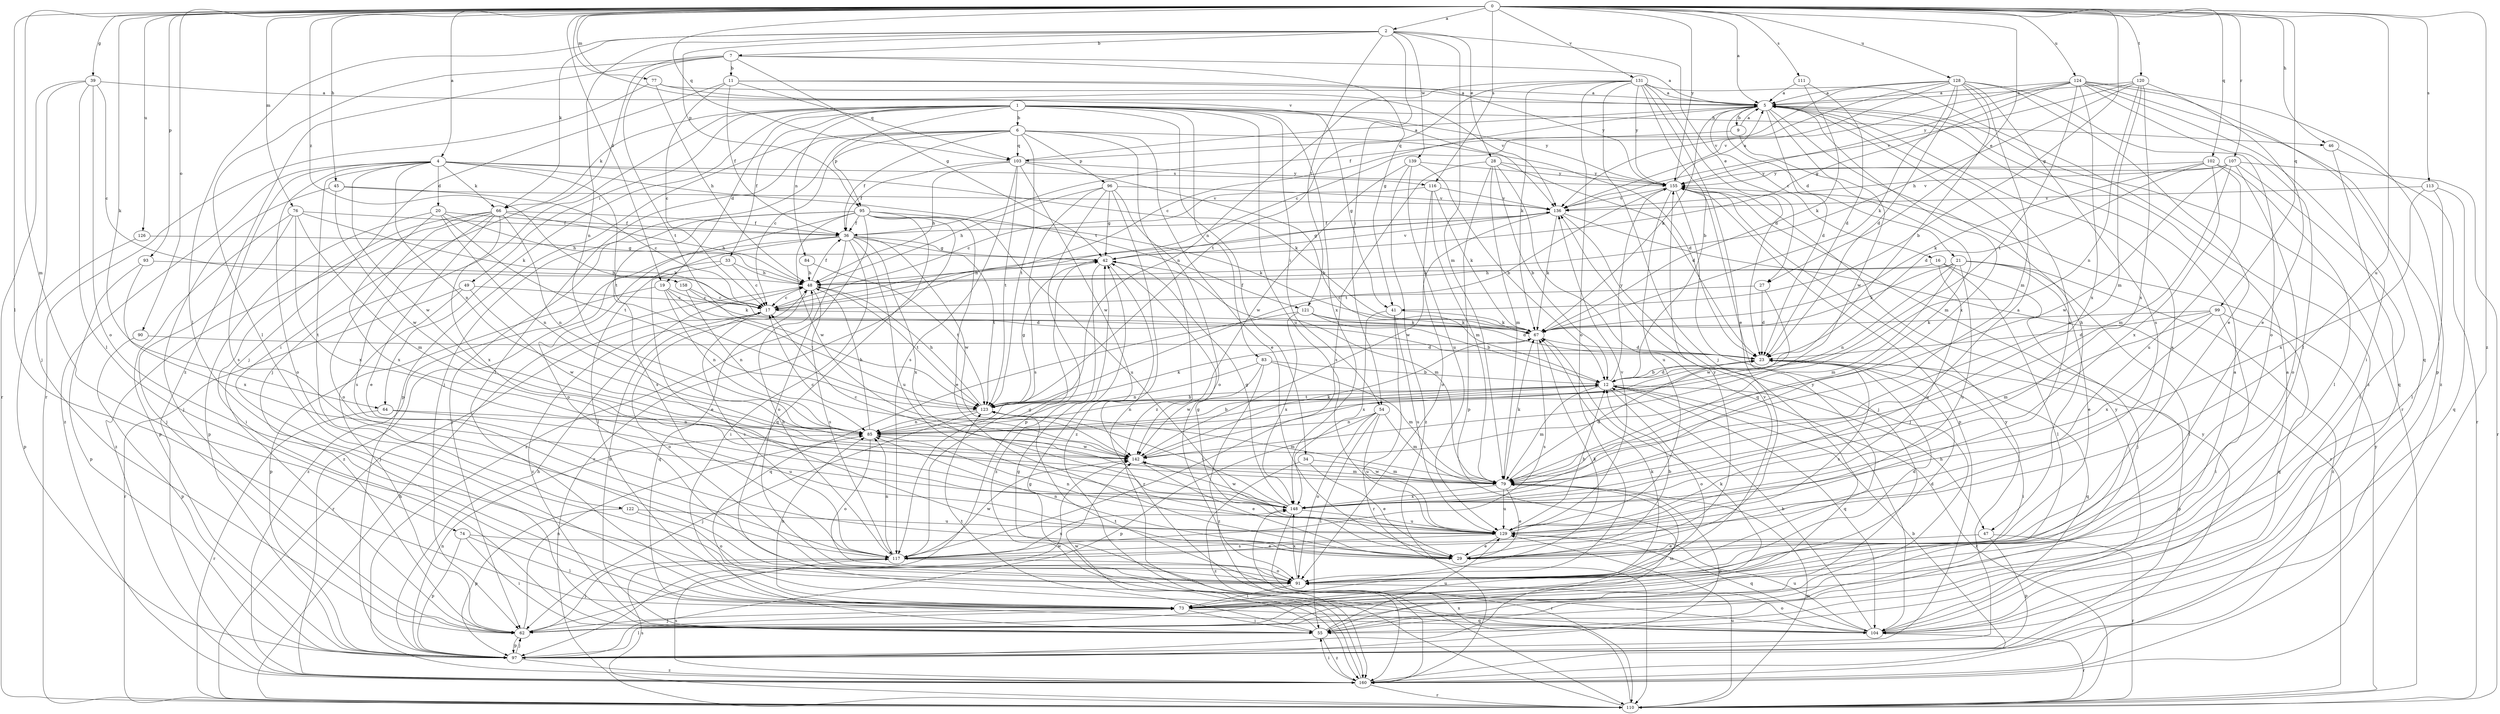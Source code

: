 strict digraph  {
0;
1;
2;
4;
5;
6;
7;
9;
11;
12;
16;
17;
19;
20;
21;
23;
27;
28;
29;
33;
34;
36;
39;
41;
42;
45;
46;
47;
48;
49;
54;
55;
62;
64;
66;
67;
73;
74;
76;
77;
79;
83;
84;
85;
90;
91;
93;
95;
96;
97;
99;
102;
103;
104;
107;
110;
111;
113;
116;
117;
120;
121;
122;
123;
124;
126;
128;
129;
131;
136;
139;
142;
148;
155;
158;
160;
0 -> 2  [label=a];
0 -> 4  [label=a];
0 -> 5  [label=a];
0 -> 19  [label=d];
0 -> 27  [label=e];
0 -> 39  [label=g];
0 -> 41  [label=g];
0 -> 45  [label=h];
0 -> 46  [label=h];
0 -> 64  [label=k];
0 -> 73  [label=l];
0 -> 74  [label=m];
0 -> 76  [label=m];
0 -> 77  [label=m];
0 -> 90  [label=o];
0 -> 93  [label=p];
0 -> 99  [label=q];
0 -> 102  [label=q];
0 -> 103  [label=q];
0 -> 107  [label=r];
0 -> 111  [label=s];
0 -> 113  [label=s];
0 -> 116  [label=s];
0 -> 120  [label=t];
0 -> 124  [label=u];
0 -> 126  [label=u];
0 -> 128  [label=u];
0 -> 129  [label=u];
0 -> 131  [label=v];
0 -> 136  [label=v];
0 -> 155  [label=y];
0 -> 158  [label=z];
0 -> 160  [label=z];
1 -> 6  [label=b];
1 -> 19  [label=d];
1 -> 33  [label=f];
1 -> 34  [label=f];
1 -> 41  [label=g];
1 -> 46  [label=h];
1 -> 49  [label=i];
1 -> 54  [label=i];
1 -> 62  [label=j];
1 -> 64  [label=k];
1 -> 66  [label=k];
1 -> 83  [label=n];
1 -> 84  [label=n];
1 -> 95  [label=p];
1 -> 129  [label=u];
1 -> 148  [label=x];
1 -> 155  [label=y];
2 -> 7  [label=b];
2 -> 27  [label=e];
2 -> 28  [label=e];
2 -> 54  [label=i];
2 -> 66  [label=k];
2 -> 73  [label=l];
2 -> 79  [label=m];
2 -> 85  [label=n];
2 -> 95  [label=p];
2 -> 121  [label=t];
2 -> 139  [label=w];
4 -> 20  [label=d];
4 -> 66  [label=k];
4 -> 67  [label=k];
4 -> 85  [label=n];
4 -> 91  [label=o];
4 -> 116  [label=s];
4 -> 117  [label=s];
4 -> 121  [label=t];
4 -> 122  [label=t];
4 -> 123  [label=t];
4 -> 142  [label=w];
4 -> 160  [label=z];
5 -> 9  [label=b];
5 -> 16  [label=c];
5 -> 17  [label=c];
5 -> 21  [label=d];
5 -> 23  [label=d];
5 -> 47  [label=h];
5 -> 67  [label=k];
5 -> 110  [label=r];
5 -> 142  [label=w];
5 -> 148  [label=x];
6 -> 17  [label=c];
6 -> 23  [label=d];
6 -> 29  [label=e];
6 -> 36  [label=f];
6 -> 62  [label=j];
6 -> 73  [label=l];
6 -> 96  [label=p];
6 -> 97  [label=p];
6 -> 103  [label=q];
6 -> 123  [label=t];
6 -> 160  [label=z];
7 -> 5  [label=a];
7 -> 11  [label=b];
7 -> 41  [label=g];
7 -> 42  [label=g];
7 -> 55  [label=i];
7 -> 73  [label=l];
7 -> 123  [label=t];
7 -> 160  [label=z];
9 -> 5  [label=a];
9 -> 79  [label=m];
9 -> 103  [label=q];
11 -> 5  [label=a];
11 -> 17  [label=c];
11 -> 36  [label=f];
11 -> 62  [label=j];
11 -> 103  [label=q];
11 -> 155  [label=y];
12 -> 23  [label=d];
12 -> 47  [label=h];
12 -> 79  [label=m];
12 -> 85  [label=n];
12 -> 91  [label=o];
12 -> 104  [label=q];
12 -> 110  [label=r];
12 -> 123  [label=t];
12 -> 155  [label=y];
16 -> 48  [label=h];
16 -> 62  [label=j];
16 -> 73  [label=l];
16 -> 129  [label=u];
17 -> 67  [label=k];
17 -> 91  [label=o];
17 -> 110  [label=r];
17 -> 117  [label=s];
17 -> 136  [label=v];
19 -> 17  [label=c];
19 -> 23  [label=d];
19 -> 85  [label=n];
19 -> 97  [label=p];
19 -> 123  [label=t];
20 -> 36  [label=f];
20 -> 48  [label=h];
20 -> 85  [label=n];
20 -> 97  [label=p];
20 -> 123  [label=t];
20 -> 148  [label=x];
21 -> 29  [label=e];
21 -> 48  [label=h];
21 -> 67  [label=k];
21 -> 73  [label=l];
21 -> 79  [label=m];
21 -> 85  [label=n];
21 -> 129  [label=u];
21 -> 160  [label=z];
23 -> 12  [label=b];
23 -> 55  [label=i];
23 -> 97  [label=p];
23 -> 104  [label=q];
23 -> 117  [label=s];
27 -> 17  [label=c];
27 -> 23  [label=d];
27 -> 142  [label=w];
28 -> 12  [label=b];
28 -> 23  [label=d];
28 -> 79  [label=m];
28 -> 97  [label=p];
28 -> 104  [label=q];
28 -> 117  [label=s];
28 -> 155  [label=y];
29 -> 12  [label=b];
29 -> 42  [label=g];
29 -> 85  [label=n];
29 -> 155  [label=y];
33 -> 17  [label=c];
33 -> 29  [label=e];
33 -> 48  [label=h];
33 -> 160  [label=z];
34 -> 29  [label=e];
34 -> 79  [label=m];
34 -> 160  [label=z];
36 -> 42  [label=g];
36 -> 55  [label=i];
36 -> 73  [label=l];
36 -> 91  [label=o];
36 -> 123  [label=t];
36 -> 129  [label=u];
36 -> 142  [label=w];
36 -> 148  [label=x];
36 -> 160  [label=z];
39 -> 5  [label=a];
39 -> 17  [label=c];
39 -> 62  [label=j];
39 -> 73  [label=l];
39 -> 91  [label=o];
39 -> 110  [label=r];
41 -> 67  [label=k];
41 -> 110  [label=r];
41 -> 129  [label=u];
41 -> 148  [label=x];
42 -> 48  [label=h];
42 -> 79  [label=m];
42 -> 110  [label=r];
42 -> 136  [label=v];
42 -> 160  [label=z];
45 -> 17  [label=c];
45 -> 62  [label=j];
45 -> 136  [label=v];
45 -> 142  [label=w];
46 -> 104  [label=q];
46 -> 110  [label=r];
47 -> 29  [label=e];
47 -> 97  [label=p];
47 -> 110  [label=r];
48 -> 17  [label=c];
48 -> 36  [label=f];
48 -> 104  [label=q];
48 -> 117  [label=s];
48 -> 123  [label=t];
49 -> 17  [label=c];
49 -> 62  [label=j];
49 -> 110  [label=r];
49 -> 142  [label=w];
54 -> 55  [label=i];
54 -> 79  [label=m];
54 -> 85  [label=n];
54 -> 91  [label=o];
54 -> 97  [label=p];
54 -> 129  [label=u];
55 -> 5  [label=a];
55 -> 17  [label=c];
55 -> 48  [label=h];
55 -> 79  [label=m];
55 -> 123  [label=t];
55 -> 129  [label=u];
55 -> 142  [label=w];
55 -> 160  [label=z];
62 -> 67  [label=k];
62 -> 85  [label=n];
62 -> 97  [label=p];
62 -> 142  [label=w];
64 -> 85  [label=n];
64 -> 110  [label=r];
64 -> 129  [label=u];
66 -> 29  [label=e];
66 -> 36  [label=f];
66 -> 48  [label=h];
66 -> 55  [label=i];
66 -> 85  [label=n];
66 -> 91  [label=o];
66 -> 117  [label=s];
66 -> 148  [label=x];
66 -> 160  [label=z];
67 -> 23  [label=d];
67 -> 117  [label=s];
73 -> 23  [label=d];
73 -> 55  [label=i];
73 -> 62  [label=j];
73 -> 67  [label=k];
73 -> 85  [label=n];
73 -> 104  [label=q];
74 -> 29  [label=e];
74 -> 55  [label=i];
74 -> 73  [label=l];
74 -> 97  [label=p];
76 -> 36  [label=f];
76 -> 62  [label=j];
76 -> 67  [label=k];
76 -> 79  [label=m];
76 -> 97  [label=p];
76 -> 148  [label=x];
77 -> 5  [label=a];
77 -> 48  [label=h];
77 -> 110  [label=r];
77 -> 136  [label=v];
79 -> 17  [label=c];
79 -> 23  [label=d];
79 -> 29  [label=e];
79 -> 67  [label=k];
79 -> 97  [label=p];
79 -> 129  [label=u];
79 -> 142  [label=w];
79 -> 148  [label=x];
83 -> 12  [label=b];
83 -> 79  [label=m];
83 -> 85  [label=n];
83 -> 142  [label=w];
83 -> 160  [label=z];
84 -> 48  [label=h];
84 -> 123  [label=t];
85 -> 12  [label=b];
85 -> 48  [label=h];
85 -> 91  [label=o];
85 -> 142  [label=w];
90 -> 23  [label=d];
90 -> 97  [label=p];
91 -> 5  [label=a];
91 -> 23  [label=d];
91 -> 67  [label=k];
91 -> 73  [label=l];
91 -> 136  [label=v];
91 -> 148  [label=x];
91 -> 155  [label=y];
93 -> 48  [label=h];
93 -> 97  [label=p];
93 -> 148  [label=x];
95 -> 29  [label=e];
95 -> 36  [label=f];
95 -> 62  [label=j];
95 -> 67  [label=k];
95 -> 91  [label=o];
95 -> 104  [label=q];
95 -> 110  [label=r];
95 -> 117  [label=s];
95 -> 129  [label=u];
95 -> 142  [label=w];
95 -> 160  [label=z];
96 -> 42  [label=g];
96 -> 48  [label=h];
96 -> 91  [label=o];
96 -> 97  [label=p];
96 -> 117  [label=s];
96 -> 136  [label=v];
96 -> 160  [label=z];
97 -> 48  [label=h];
97 -> 62  [label=j];
97 -> 73  [label=l];
97 -> 85  [label=n];
97 -> 155  [label=y];
97 -> 160  [label=z];
99 -> 23  [label=d];
99 -> 55  [label=i];
99 -> 67  [label=k];
99 -> 79  [label=m];
99 -> 104  [label=q];
99 -> 148  [label=x];
102 -> 23  [label=d];
102 -> 67  [label=k];
102 -> 73  [label=l];
102 -> 129  [label=u];
102 -> 148  [label=x];
102 -> 155  [label=y];
103 -> 5  [label=a];
103 -> 12  [label=b];
103 -> 36  [label=f];
103 -> 48  [label=h];
103 -> 117  [label=s];
103 -> 123  [label=t];
103 -> 142  [label=w];
103 -> 155  [label=y];
104 -> 5  [label=a];
104 -> 12  [label=b];
104 -> 91  [label=o];
104 -> 110  [label=r];
104 -> 123  [label=t];
104 -> 129  [label=u];
104 -> 155  [label=y];
107 -> 55  [label=i];
107 -> 79  [label=m];
107 -> 91  [label=o];
107 -> 110  [label=r];
107 -> 136  [label=v];
107 -> 142  [label=w];
107 -> 155  [label=y];
110 -> 42  [label=g];
110 -> 48  [label=h];
110 -> 79  [label=m];
110 -> 117  [label=s];
110 -> 129  [label=u];
110 -> 148  [label=x];
110 -> 155  [label=y];
111 -> 5  [label=a];
111 -> 23  [label=d];
111 -> 67  [label=k];
113 -> 73  [label=l];
113 -> 104  [label=q];
113 -> 136  [label=v];
113 -> 148  [label=x];
116 -> 17  [label=c];
116 -> 67  [label=k];
116 -> 79  [label=m];
116 -> 91  [label=o];
116 -> 136  [label=v];
117 -> 42  [label=g];
117 -> 48  [label=h];
117 -> 62  [label=j];
117 -> 85  [label=n];
117 -> 91  [label=o];
117 -> 142  [label=w];
117 -> 148  [label=x];
120 -> 5  [label=a];
120 -> 29  [label=e];
120 -> 48  [label=h];
120 -> 79  [label=m];
120 -> 85  [label=n];
120 -> 136  [label=v];
120 -> 148  [label=x];
121 -> 12  [label=b];
121 -> 23  [label=d];
121 -> 67  [label=k];
121 -> 104  [label=q];
121 -> 148  [label=x];
122 -> 91  [label=o];
122 -> 97  [label=p];
122 -> 129  [label=u];
123 -> 12  [label=b];
123 -> 42  [label=g];
123 -> 48  [label=h];
123 -> 62  [label=j];
123 -> 67  [label=k];
123 -> 79  [label=m];
123 -> 85  [label=n];
124 -> 5  [label=a];
124 -> 42  [label=g];
124 -> 55  [label=i];
124 -> 73  [label=l];
124 -> 97  [label=p];
124 -> 104  [label=q];
124 -> 123  [label=t];
124 -> 136  [label=v];
124 -> 148  [label=x];
124 -> 155  [label=y];
124 -> 160  [label=z];
126 -> 42  [label=g];
126 -> 97  [label=p];
128 -> 5  [label=a];
128 -> 12  [label=b];
128 -> 17  [label=c];
128 -> 23  [label=d];
128 -> 29  [label=e];
128 -> 36  [label=f];
128 -> 67  [label=k];
128 -> 79  [label=m];
128 -> 91  [label=o];
128 -> 117  [label=s];
128 -> 136  [label=v];
129 -> 5  [label=a];
129 -> 12  [label=b];
129 -> 29  [label=e];
129 -> 85  [label=n];
129 -> 104  [label=q];
129 -> 117  [label=s];
129 -> 136  [label=v];
131 -> 5  [label=a];
131 -> 12  [label=b];
131 -> 23  [label=d];
131 -> 29  [label=e];
131 -> 62  [label=j];
131 -> 67  [label=k];
131 -> 85  [label=n];
131 -> 91  [label=o];
131 -> 123  [label=t];
131 -> 155  [label=y];
131 -> 160  [label=z];
136 -> 36  [label=f];
136 -> 42  [label=g];
136 -> 62  [label=j];
136 -> 67  [label=k];
136 -> 110  [label=r];
136 -> 142  [label=w];
139 -> 12  [label=b];
139 -> 129  [label=u];
139 -> 142  [label=w];
139 -> 155  [label=y];
139 -> 160  [label=z];
142 -> 17  [label=c];
142 -> 29  [label=e];
142 -> 67  [label=k];
142 -> 79  [label=m];
148 -> 5  [label=a];
148 -> 42  [label=g];
148 -> 110  [label=r];
148 -> 123  [label=t];
148 -> 129  [label=u];
148 -> 142  [label=w];
155 -> 5  [label=a];
155 -> 62  [label=j];
155 -> 97  [label=p];
155 -> 123  [label=t];
155 -> 129  [label=u];
155 -> 136  [label=v];
158 -> 17  [label=c];
158 -> 67  [label=k];
158 -> 85  [label=n];
160 -> 12  [label=b];
160 -> 42  [label=g];
160 -> 55  [label=i];
160 -> 110  [label=r];
160 -> 117  [label=s];
160 -> 155  [label=y];
}
